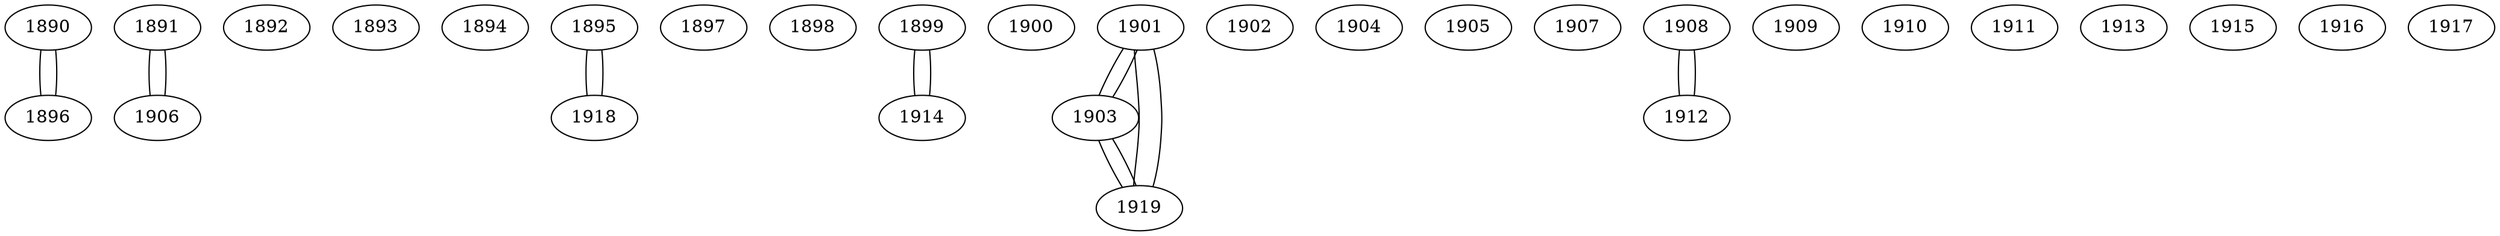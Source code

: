 graph {
    1890 [COORDINATE_X=0.36393649020506824,COORDINATE_Y=0.6355673799058241,]
    1891 [COORDINATE_X=0.3309819482490285,COORDINATE_Y=0.8067288197016708,]
    1892 [COORDINATE_X=0.19312709794133842,COORDINATE_Y=0.1444707154449647,]
    1893 [COORDINATE_X=0.8643376587010392,COORDINATE_Y=0.14455586871216397,]
    1894 [COORDINATE_X=0.4327899578244043,COORDINATE_Y=0.32153071156735413,]
    1895 [COORDINATE_X=0.03646384279639159,COORDINATE_Y=0.12020111576063475,]
    1896 [COORDINATE_X=0.3854302470374248,COORDINATE_Y=0.5524871370117825,]
    1897 [COORDINATE_X=0.846011324147694,COORDINATE_Y=0.04253045517311871,]
    1898 [COORDINATE_X=0.8314138560385237,COORDINATE_Y=0.8762132838217346,]
    1899 [COORDINATE_X=0.4961791071920939,COORDINATE_Y=0.5685022223968249,]
    1900 [COORDINATE_X=0.31949380645747805,COORDINATE_Y=0.21914122881729825,]
    1901 [COORDINATE_X=0.6115902929984125,COORDINATE_Y=0.23653228598960463,]
    1902 [COORDINATE_X=0.7333988984066016,COORDINATE_Y=0.7348405044837149,]
    1903 [COORDINATE_X=0.5301754371819014,COORDINATE_Y=0.261338717445451,]
    1904 [COORDINATE_X=0.9007295337403654,COORDINATE_Y=0.6402967440339314,]
    1905 [COORDINATE_X=0.9394811457047785,COORDINATE_Y=0.4731875559087799,]
    1906 [COORDINATE_X=0.26325941046718104,COORDINATE_Y=0.8201183557003692,]
    1907 [COORDINATE_X=0.22962057672525804,COORDINATE_Y=0.5832007354109792,]
    1908 [COORDINATE_X=0.5860218795662113,COORDINATE_Y=0.3881573794127767,]
    1909 [COORDINATE_X=0.8641585829698888,COORDINATE_Y=0.2726883634725631,]
    1910 [COORDINATE_X=0.012333850025470605,COORDINATE_Y=0.27387089491965033,]
    1911 [COORDINATE_X=0.2027639923526502,COORDINATE_Y=0.9440002487463056,]
    1912 [COORDINATE_X=0.5518377309769255,COORDINATE_Y=0.3604862883348483,]
    1913 [COORDINATE_X=0.7195477391849447,COORDINATE_Y=0.2975275803875339,]
    1914 [COORDINATE_X=0.5336736010974467,COORDINATE_Y=0.5645337316963775,]
    1915 [COORDINATE_X=0.9712686431511266,COORDINATE_Y=0.32993510758206557,]
    1916 [COORDINATE_X=0.9117282271841873,COORDINATE_Y=0.9662720725643076,]
    1917 [COORDINATE_X=0.7963758363692747,COORDINATE_Y=0.5871407675214275,]
    1918 [COORDINATE_X=0.05267607738386171,COORDINATE_Y=0.06580220411385151,]
    1919 [COORDINATE_X=0.6250388444951751,COORDINATE_Y=0.24370662898585893,]
    1890 -- 1896
    1891 -- 1906
    1895 -- 1918
    1896 -- 1890
    1899 -- 1914
    1901 -- 1903
    1901 -- 1919
    1903 -- 1901
    1903 -- 1919
    1906 -- 1891
    1908 -- 1912
    1912 -- 1908
    1914 -- 1899
    1918 -- 1895
    1919 -- 1901
    1919 -- 1903
}
